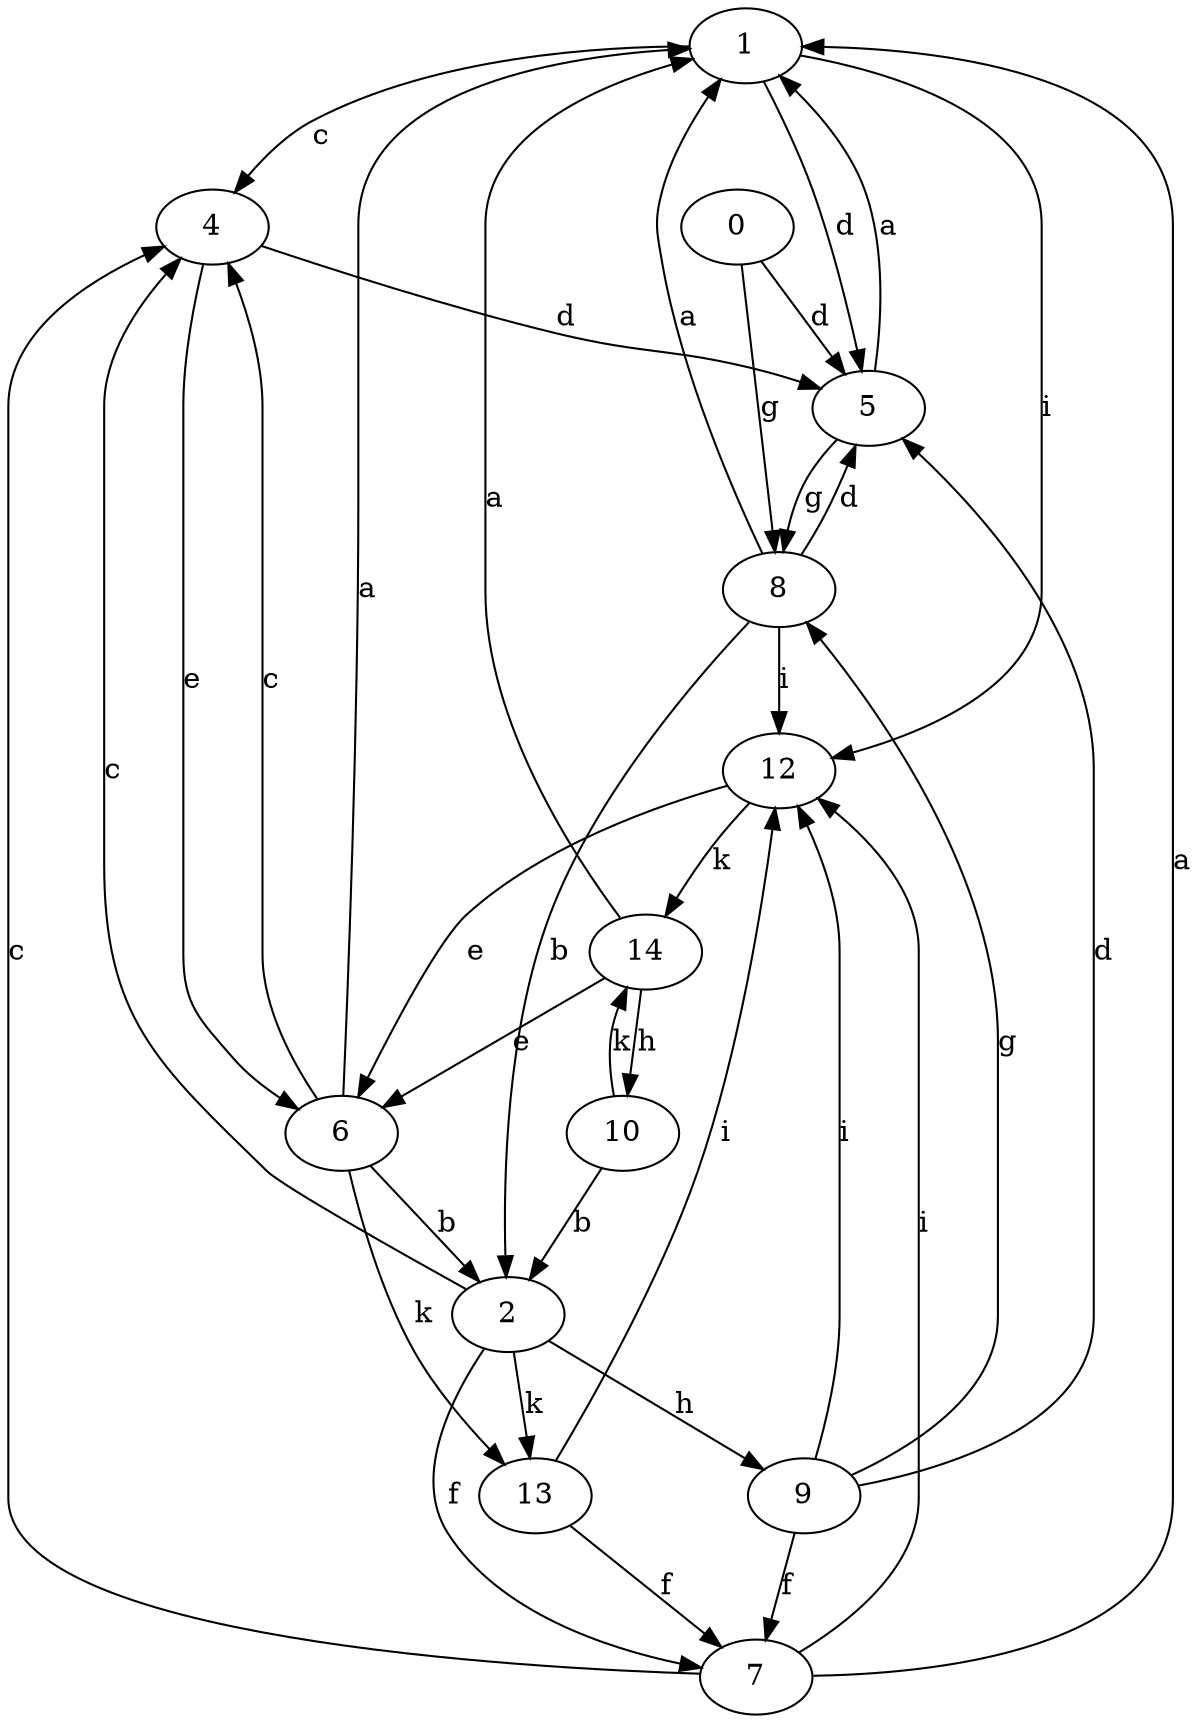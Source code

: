 strict digraph  {
1;
2;
4;
5;
6;
7;
8;
9;
10;
12;
13;
0;
14;
1 -> 4  [label=c];
1 -> 5  [label=d];
1 -> 12  [label=i];
2 -> 4  [label=c];
2 -> 7  [label=f];
2 -> 9  [label=h];
2 -> 13  [label=k];
4 -> 5  [label=d];
4 -> 6  [label=e];
5 -> 1  [label=a];
5 -> 8  [label=g];
6 -> 1  [label=a];
6 -> 2  [label=b];
6 -> 4  [label=c];
6 -> 13  [label=k];
7 -> 1  [label=a];
7 -> 4  [label=c];
7 -> 12  [label=i];
8 -> 1  [label=a];
8 -> 2  [label=b];
8 -> 5  [label=d];
8 -> 12  [label=i];
9 -> 5  [label=d];
9 -> 7  [label=f];
9 -> 8  [label=g];
9 -> 12  [label=i];
10 -> 2  [label=b];
10 -> 14  [label=k];
12 -> 6  [label=e];
12 -> 14  [label=k];
13 -> 7  [label=f];
13 -> 12  [label=i];
0 -> 5  [label=d];
0 -> 8  [label=g];
14 -> 1  [label=a];
14 -> 6  [label=e];
14 -> 10  [label=h];
}

